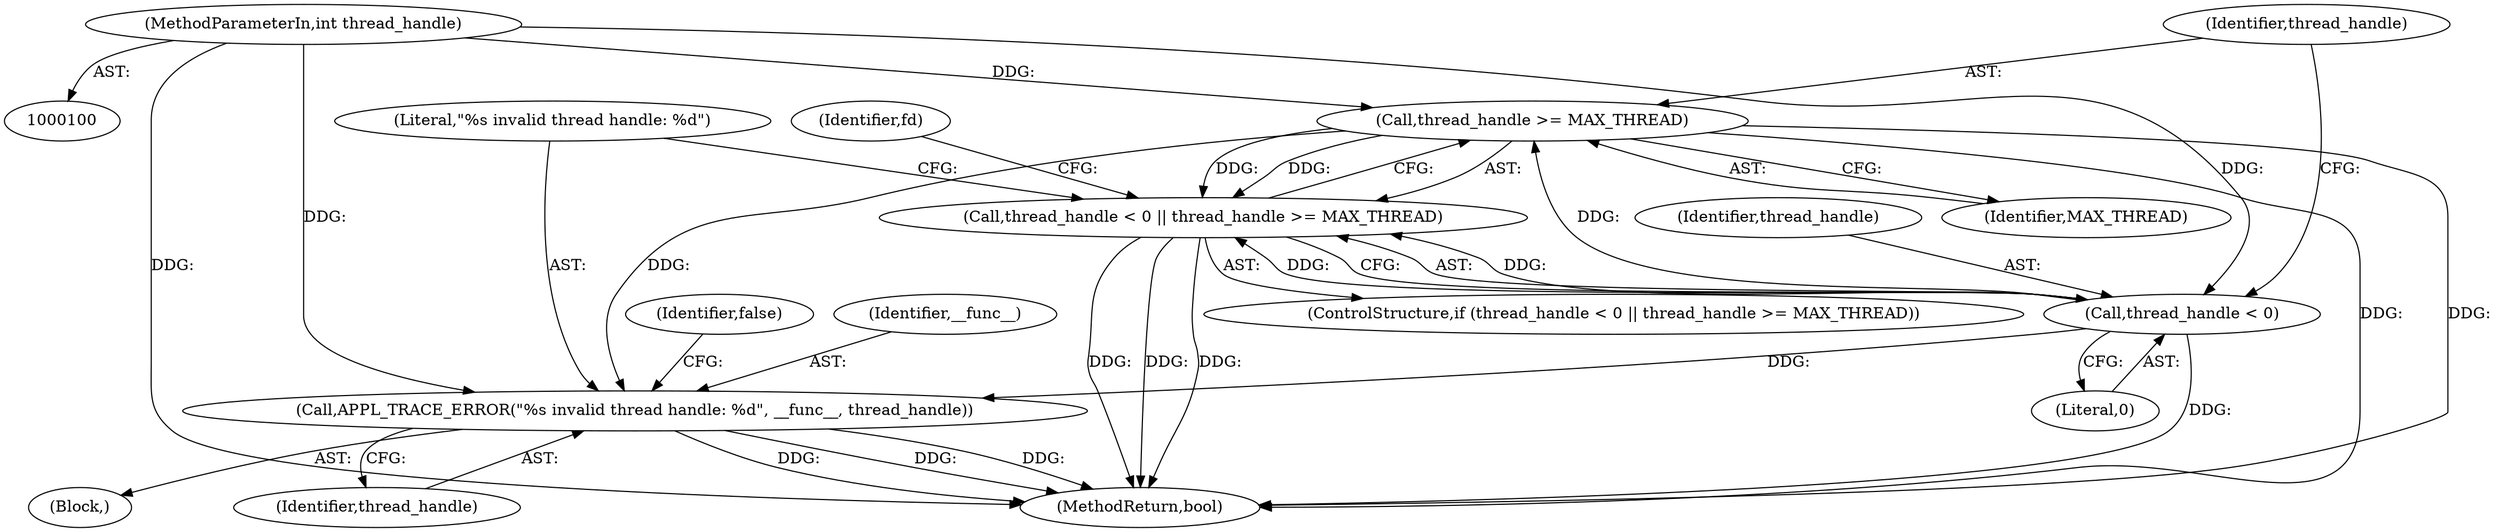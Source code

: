digraph "0_Android_472271b153c5dc53c28beac55480a8d8434b2d5c_40@API" {
"1000109" [label="(Call,thread_handle >= MAX_THREAD)"];
"1000106" [label="(Call,thread_handle < 0)"];
"1000101" [label="(MethodParameterIn,int thread_handle)"];
"1000105" [label="(Call,thread_handle < 0 || thread_handle >= MAX_THREAD)"];
"1000113" [label="(Call,APPL_TRACE_ERROR(\"%s invalid thread handle: %d\", __func__, thread_handle))"];
"1000116" [label="(Identifier,thread_handle)"];
"1000104" [label="(ControlStructure,if (thread_handle < 0 || thread_handle >= MAX_THREAD))"];
"1000118" [label="(Identifier,false)"];
"1000148" [label="(MethodReturn,bool)"];
"1000113" [label="(Call,APPL_TRACE_ERROR(\"%s invalid thread handle: %d\", __func__, thread_handle))"];
"1000109" [label="(Call,thread_handle >= MAX_THREAD)"];
"1000114" [label="(Literal,\"%s invalid thread handle: %d\")"];
"1000115" [label="(Identifier,__func__)"];
"1000106" [label="(Call,thread_handle < 0)"];
"1000108" [label="(Literal,0)"];
"1000107" [label="(Identifier,thread_handle)"];
"1000121" [label="(Identifier,fd)"];
"1000105" [label="(Call,thread_handle < 0 || thread_handle >= MAX_THREAD)"];
"1000112" [label="(Block,)"];
"1000110" [label="(Identifier,thread_handle)"];
"1000101" [label="(MethodParameterIn,int thread_handle)"];
"1000111" [label="(Identifier,MAX_THREAD)"];
"1000109" -> "1000105"  [label="AST: "];
"1000109" -> "1000111"  [label="CFG: "];
"1000110" -> "1000109"  [label="AST: "];
"1000111" -> "1000109"  [label="AST: "];
"1000105" -> "1000109"  [label="CFG: "];
"1000109" -> "1000148"  [label="DDG: "];
"1000109" -> "1000148"  [label="DDG: "];
"1000109" -> "1000105"  [label="DDG: "];
"1000109" -> "1000105"  [label="DDG: "];
"1000106" -> "1000109"  [label="DDG: "];
"1000101" -> "1000109"  [label="DDG: "];
"1000109" -> "1000113"  [label="DDG: "];
"1000106" -> "1000105"  [label="AST: "];
"1000106" -> "1000108"  [label="CFG: "];
"1000107" -> "1000106"  [label="AST: "];
"1000108" -> "1000106"  [label="AST: "];
"1000110" -> "1000106"  [label="CFG: "];
"1000105" -> "1000106"  [label="CFG: "];
"1000106" -> "1000148"  [label="DDG: "];
"1000106" -> "1000105"  [label="DDG: "];
"1000106" -> "1000105"  [label="DDG: "];
"1000101" -> "1000106"  [label="DDG: "];
"1000106" -> "1000113"  [label="DDG: "];
"1000101" -> "1000100"  [label="AST: "];
"1000101" -> "1000148"  [label="DDG: "];
"1000101" -> "1000113"  [label="DDG: "];
"1000105" -> "1000104"  [label="AST: "];
"1000114" -> "1000105"  [label="CFG: "];
"1000121" -> "1000105"  [label="CFG: "];
"1000105" -> "1000148"  [label="DDG: "];
"1000105" -> "1000148"  [label="DDG: "];
"1000105" -> "1000148"  [label="DDG: "];
"1000113" -> "1000112"  [label="AST: "];
"1000113" -> "1000116"  [label="CFG: "];
"1000114" -> "1000113"  [label="AST: "];
"1000115" -> "1000113"  [label="AST: "];
"1000116" -> "1000113"  [label="AST: "];
"1000118" -> "1000113"  [label="CFG: "];
"1000113" -> "1000148"  [label="DDG: "];
"1000113" -> "1000148"  [label="DDG: "];
"1000113" -> "1000148"  [label="DDG: "];
}
